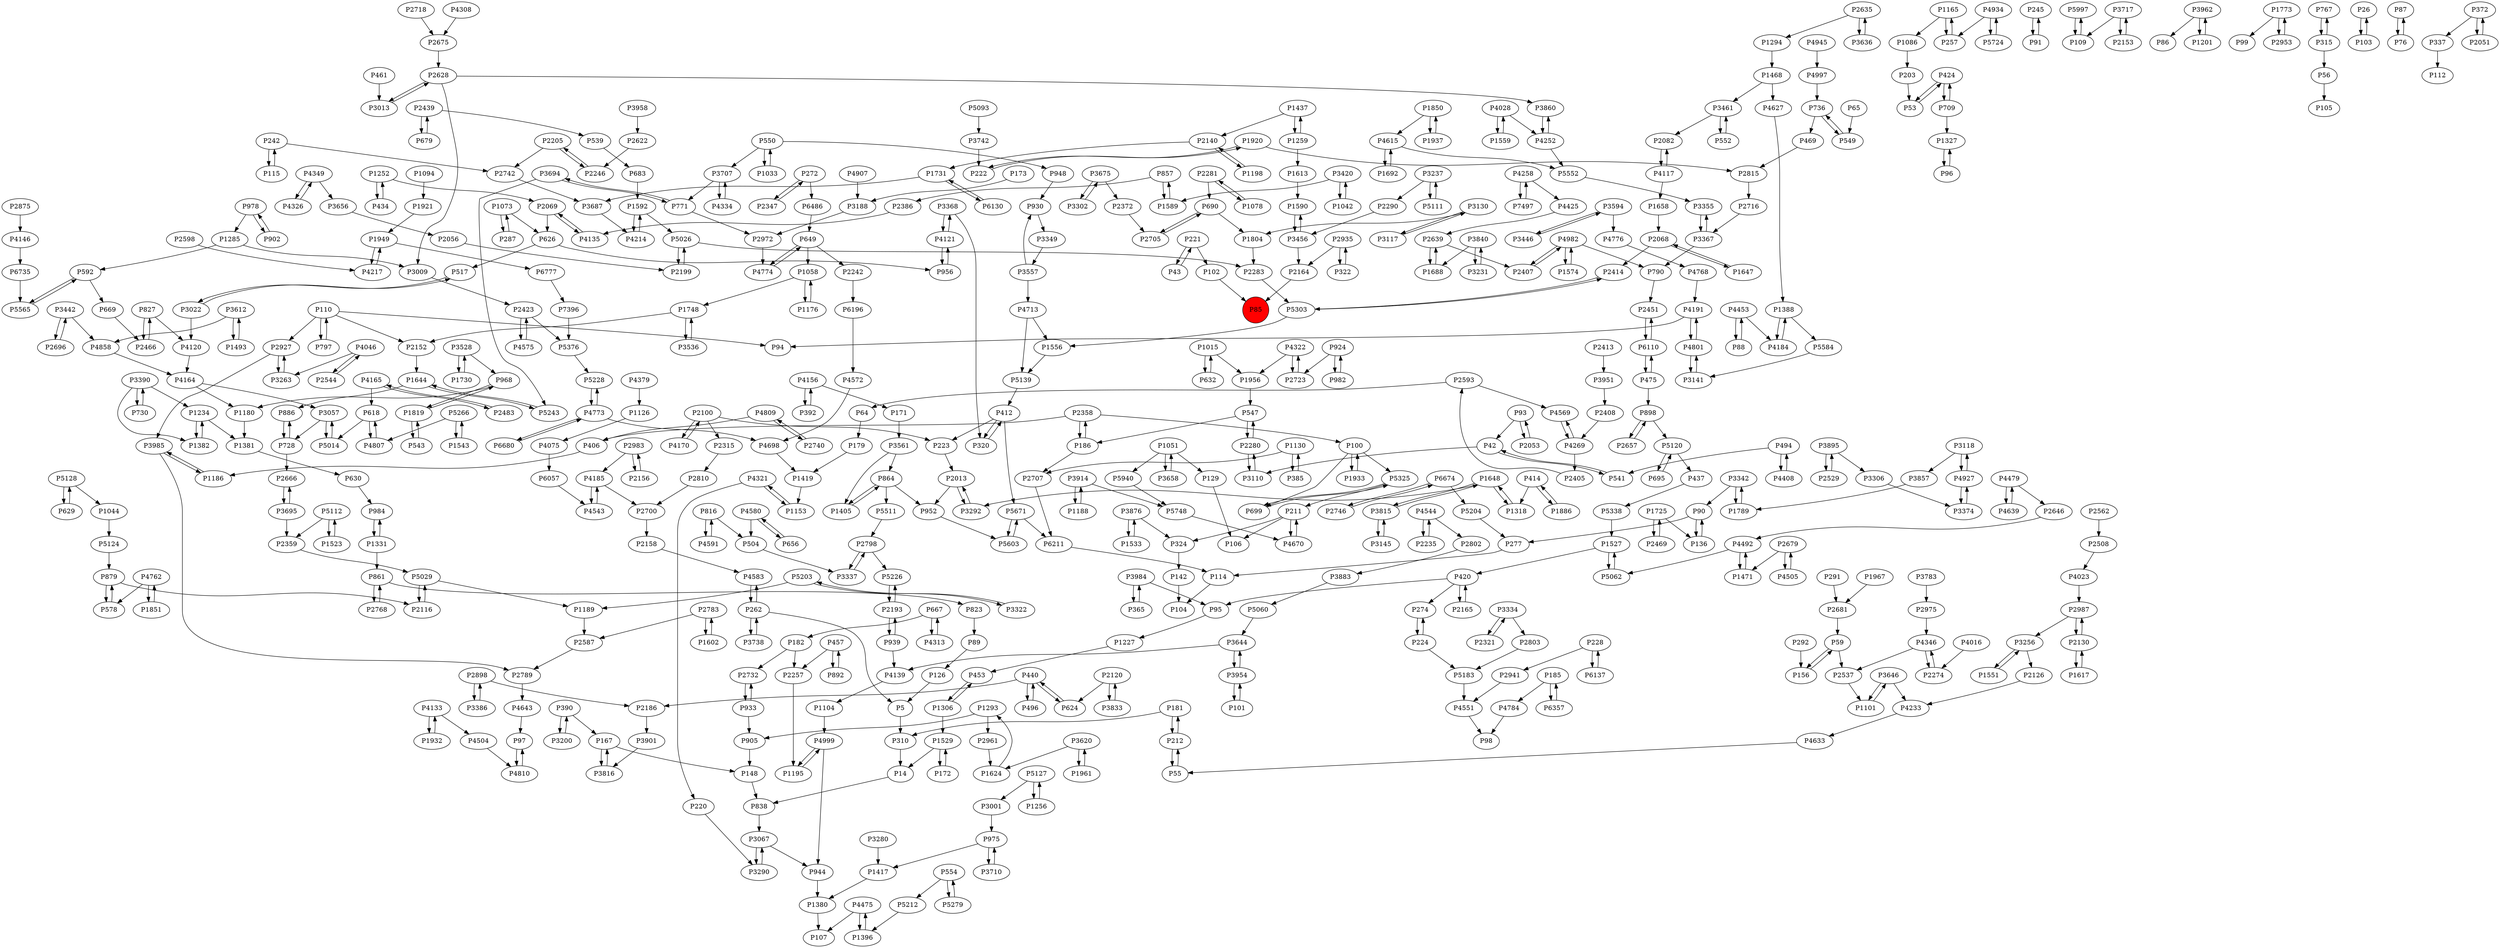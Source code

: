 digraph {
	P181 -> P310
	P6196 -> P4572
	P3860 -> P4252
	P4133 -> P1932
	P1921 -> P1949
	P4615 -> P5552
	P4046 -> P2544
	P320 -> P412
	P1256 -> P5127
	P3188 -> P2972
	P102 -> P85
	P424 -> P53
	P5062 -> P1527
	P5325 -> P699
	P2358 -> P100
	P816 -> P4591
	P5303 -> P1556
	P6110 -> P475
	P2802 -> P3883
	P2696 -> P3442
	P6357 -> P185
	P6680 -> P4773
	P3420 -> P1589
	P1327 -> P96
	P2732 -> P933
	P982 -> P924
	P1165 -> P257
	P3237 -> P5111
	P3130 -> P1804
	P172 -> P1529
	P89 -> P126
	P554 -> P5279
	P3386 -> P2898
	P3783 -> P2975
	P939 -> P2193
	P242 -> P2742
	P245 -> P91
	P975 -> P1417
	P816 -> P504
	P4408 -> P494
	P181 -> P212
	P3695 -> P2666
	P2423 -> P5376
	P167 -> P148
	P3442 -> P2696
	P4776 -> P4768
	P3620 -> P1624
	P709 -> P1327
	P142 -> P104
	P618 -> P5014
	P4133 -> P4504
	P1252 -> P434
	P242 -> P115
	P14 -> P838
	P2789 -> P4643
	P1574 -> P4982
	P2941 -> P4551
	P3954 -> P101
	P2587 -> P2789
	P592 -> P5565
	P1804 -> P2283
	P1234 -> P1381
	P4773 -> P4698
	P2700 -> P2158
	P3895 -> P3306
	P4999 -> P1195
	P1468 -> P4627
	P2130 -> P2987
	P3141 -> P4801
	P905 -> P148
	P4349 -> P3656
	P4544 -> P2802
	P667 -> P182
	P1259 -> P1613
	P2679 -> P4505
	P3302 -> P3675
	P4997 -> P736
	P1388 -> P5584
	P3883 -> P5060
	P4046 -> P3263
	P5128 -> P1044
	P771 -> P2972
	P4809 -> P2740
	P5997 -> P109
	P4615 -> P1692
	P6777 -> P7396
	P3646 -> P4233
	P6674 -> P2746
	P4801 -> P3141
	P3367 -> P790
	P420 -> P2165
	P228 -> P6137
	P1819 -> P968
	P2439 -> P539
	P1850 -> P4615
	P1692 -> P4615
	P4117 -> P2082
	P626 -> P517
	P2705 -> P690
	P42 -> P541
	P4165 -> P618
	P1961 -> P3620
	P898 -> P2657
	P2358 -> P406
	P42 -> P3110
	P136 -> P90
	P1551 -> P3256
	P4583 -> P262
	P2666 -> P3695
	P827 -> P2466
	P440 -> P496
	P3022 -> P4120
	P2681 -> P59
	P1437 -> P2140
	P3620 -> P1961
	P457 -> P892
	P649 -> P1058
	P827 -> P4120
	P4349 -> P4326
	P424 -> P709
	P5060 -> P3644
	P414 -> P1318
	P5748 -> P4670
	P2423 -> P4575
	P97 -> P4810
	P1153 -> P4321
	P4784 -> P98
	P3914 -> P1188
	P4217 -> P1949
	P1493 -> P3612
	P728 -> P2666
	P1731 -> P3687
	P618 -> P4807
	P3951 -> P2408
	P4504 -> P4810
	P5671 -> P5603
	P1044 -> P5124
	P126 -> P5
	P4165 -> P2483
	P1188 -> P3914
	P4120 -> P4164
	P5112 -> P2359
	P5203 -> P3322
	P930 -> P3349
	P4801 -> P4191
	P1658 -> P2068
	P5243 -> P1644
	P2961 -> P1624
	P65 -> P549
	P547 -> P2280
	P179 -> P1419
	P412 -> P223
	P984 -> P1331
	P5120 -> P437
	P3644 -> P3954
	P4773 -> P6680
	P3738 -> P262
	P504 -> P3337
	P2120 -> P624
	P864 -> P5511
	P4214 -> P1592
	P211 -> P106
	P1227 -> P453
	P4575 -> P2423
	P461 -> P3013
	P736 -> P469
	P5671 -> P6211
	P3118 -> P4927
	P2927 -> P3263
	P4269 -> P4569
	P277 -> P114
	P975 -> P3710
	P220 -> P3290
	P861 -> P2768
	P864 -> P952
	P390 -> P167
	P3130 -> P3117
	P857 -> P2386
	P3557 -> P930
	P1956 -> P547
	P1789 -> P3342
	P59 -> P2537
	P592 -> P669
	P437 -> P5338
	P100 -> P1933
	P3342 -> P1789
	P4633 -> P55
	P1644 -> P5243
	P221 -> P102
	P626 -> P956
	P5026 -> P2199
	P2707 -> P6211
	P496 -> P440
	P2280 -> P547
	P2798 -> P5226
	P4698 -> P1419
	P649 -> P2242
	P3337 -> P2798
	P2628 -> P3860
	P469 -> P2815
	P1259 -> P1437
	P823 -> P89
	P257 -> P1165
	P3013 -> P2628
	P1331 -> P861
	P2635 -> P3636
	P3456 -> P2164
	P1725 -> P136
	P101 -> P3954
	P4544 -> P2235
	P453 -> P1306
	P148 -> P838
	P1396 -> P4475
	P3117 -> P3130
	P2274 -> P4346
	P43 -> P221
	P3962 -> P86
	P412 -> P320
	P1648 -> P3292
	P4934 -> P257
	P857 -> P1589
	P3110 -> P2280
	P2975 -> P4346
	P224 -> P274
	P630 -> P984
	P5029 -> P2116
	P6130 -> P1731
	P3717 -> P2153
	P1195 -> P4999
	P1468 -> P3461
	P1527 -> P5062
	P1773 -> P99
	P5584 -> P3141
	P4492 -> P1471
	P550 -> P3707
	P767 -> P315
	P2153 -> P3717
	P1051 -> P3658
	P5203 -> P1189
	P5511 -> P2798
	P1624 -> P1293
	P26 -> P103
	P185 -> P6357
	P1419 -> P1153
	P1559 -> P4028
	P3962 -> P1201
	P541 -> P42
	P3231 -> P3840
	P1933 -> P100
	P2205 -> P2246
	P736 -> P549
	P4170 -> P2100
	P3420 -> P1042
	P1644 -> P886
	P1234 -> P1382
	P3528 -> P1730
	P667 -> P4313
	P5128 -> P629
	P4713 -> P1556
	P3594 -> P3446
	P3067 -> P944
	P2935 -> P2164
	P156 -> P59
	P4191 -> P4801
	P649 -> P4774
	P2935 -> P322
	P3984 -> P365
	P4016 -> P2274
	P3355 -> P3367
	P2158 -> P4583
	P2069 -> P626
	P1417 -> P1380
	P420 -> P274
	P4164 -> P3057
	P1527 -> P420
	P902 -> P978
	P1382 -> P1234
	P2156 -> P2983
	P2408 -> P4269
	P1932 -> P4133
	P322 -> P2935
	P87 -> P76
	P924 -> P982
	P5552 -> P3355
	P2622 -> P2246
	P2639 -> P1688
	P3256 -> P2126
	P2639 -> P2407
	P6735 -> P5565
	P4313 -> P667
	P2898 -> P2186
	P1405 -> P864
	P669 -> P2466
	P90 -> P136
	P4810 -> P97
	P1688 -> P2639
	P5228 -> P4773
	P3200 -> P390
	P406 -> P1186
	P3857 -> P1789
	P390 -> P3200
	P2898 -> P3386
	P2013 -> P3292
	P2116 -> P5029
	P4191 -> P94
	P4591 -> P816
	P291 -> P2681
	P4185 -> P4543
	P2810 -> P2700
	P1886 -> P414
	P59 -> P156
	P2469 -> P1725
	P2413 -> P3951
	P3536 -> P1748
	P1165 -> P1086
	P2783 -> P2587
	P4139 -> P1104
	P1293 -> P2961
	P315 -> P56
	P4453 -> P88
	P4551 -> P98
	P337 -> P112
	P171 -> P3561
	P730 -> P3390
	P3349 -> P3557
	P1617 -> P2130
	P4858 -> P4164
	P186 -> P2358
	P3658 -> P1051
	P4028 -> P1559
	P1285 -> P592
	P1130 -> P385
	P3612 -> P1493
	P475 -> P898
	P2593 -> P4569
	P1589 -> P857
	P2281 -> P1078
	P4185 -> P2700
	P3612 -> P4858
	P771 -> P3694
	P392 -> P4156
	P624 -> P440
	P2246 -> P2205
	P550 -> P948
	P924 -> P2723
	P372 -> P337
	P1051 -> P129
	P952 -> P5603
	P5724 -> P4934
	P2483 -> P4165
	P3334 -> P2321
	P5325 -> P211
	P228 -> P2941
	P2120 -> P3833
	P4809 -> P406
	P6486 -> P649
	P1078 -> P2281
	P2875 -> P4146
	P2635 -> P1294
	P1920 -> P222
	P4252 -> P5552
	P4326 -> P4349
	P114 -> P104
	P1015 -> P1956
	P2451 -> P6110
	P4346 -> P2537
	P3710 -> P975
	P4945 -> P4997
	P4643 -> P97
	P100 -> P699
	P552 -> P3461
	P879 -> P578
	P3816 -> P167
	P4258 -> P7497
	P475 -> P6110
	P2359 -> P5029
	P578 -> P879
	P5127 -> P3001
	P2283 -> P5303
	P4258 -> P4425
	P420 -> P95
	P2140 -> P1198
	P56 -> P105
	P3954 -> P3644
	P695 -> P5120
	P262 -> P5
	P2646 -> P4492
	P1073 -> P287
	P3833 -> P2120
	P4543 -> P4185
	P2013 -> P952
	P4164 -> P1180
	P3001 -> P975
	P115 -> P242
	P3594 -> P4776
	P457 -> P2257
	P3390 -> P730
	P1058 -> P1176
	P182 -> P2732
	P3367 -> P3355
	P543 -> P1819
	P1920 -> P2815
	P2100 -> P4170
	P4934 -> P5724
	P4999 -> P944
	P5 -> P310
	P1086 -> P203
	P838 -> P3067
	P1042 -> P3420
	P292 -> P156
	P3984 -> P95
	P103 -> P26
	P1051 -> P5940
	P1180 -> P1381
	P728 -> P886
	P1851 -> P4762
	P6110 -> P2451
	P4774 -> P649
	P3694 -> P5243
	P3840 -> P3231
	P93 -> P42
	P2199 -> P5026
	P5029 -> P1189
	P2718 -> P2675
	P1294 -> P1468
	P1437 -> P1259
	P412 -> P5671
	P2593 -> P64
	P4479 -> P2646
	P3237 -> P2290
	P1252 -> P2069
	P2598 -> P4217
	P4334 -> P3707
	P3256 -> P1551
	P2987 -> P2130
	P3368 -> P320
	P4453 -> P4184
	P5112 -> P1523
	P3815 -> P1648
	P1388 -> P4184
	P1647 -> P2068
	P690 -> P1804
	P2053 -> P93
	P3322 -> P5203
	P2983 -> P4185
	P1130 -> P2707
	P3334 -> P2803
	P1748 -> P3536
	P2386 -> P4135
	P7497 -> P4258
	P3958 -> P2622
	P3290 -> P3067
	P95 -> P1227
	P709 -> P424
	P3145 -> P3815
	P5127 -> P1256
	P1058 -> P1748
	P5111 -> P3237
	P1381 -> P630
	P5212 -> P1396
	P864 -> P1405
	P100 -> P5325
	P1101 -> P3646
	P2372 -> P2705
	P1015 -> P632
	P1949 -> P6777
	P1613 -> P1590
	P4762 -> P1851
	P4982 -> P1574
	P129 -> P106
	P2290 -> P3456
	P2927 -> P3985
	P933 -> P2732
	P5226 -> P2193
	P2628 -> P3013
	P2130 -> P1617
	P440 -> P624
	P4762 -> P578
	P2193 -> P939
	P5376 -> P5228
	P4379 -> P1126
	P1094 -> P1921
	P892 -> P457
	P1543 -> P5266
	P1648 -> P1318
	P797 -> P110
	P4580 -> P656
	P3067 -> P3290
	P76 -> P87
	P5124 -> P879
	P3557 -> P4713
	P879 -> P2116
	P1126 -> P4075
	P1176 -> P1058
	P968 -> P1180
	P629 -> P5128
	P5204 -> P277
	P2742 -> P3687
	P3815 -> P3145
	P211 -> P4670
	P4184 -> P1388
	P1949 -> P4217
	P4321 -> P220
	P3442 -> P4858
	P683 -> P1592
	P3914 -> P5748
	P3528 -> P968
	P5026 -> P2283
	P2280 -> P3110
	P790 -> P2451
	P434 -> P1252
	P2544 -> P4046
	P3263 -> P2927
	P4713 -> P5139
	P3342 -> P90
	P1293 -> P905
	P1198 -> P2140
	P5139 -> P412
	P5338 -> P1527
	P4982 -> P2407
	P4580 -> P504
	P494 -> P4408
	P2537 -> P1101
	P7396 -> P5376
	P315 -> P767
	P5266 -> P4807
	P1306 -> P1529
	P5303 -> P2414
	P978 -> P902
	P1556 -> P5139
	P1306 -> P453
	P2056 -> P2199
	P5266 -> P1543
	P4156 -> P392
	P978 -> P1285
	P2205 -> P2742
	P3675 -> P3302
	P272 -> P6486
	P2405 -> P2593
	P3985 -> P2789
	P287 -> P1073
	P2466 -> P827
	P4475 -> P107
	P1033 -> P550
	P173 -> P3188
	P2358 -> P186
	P2508 -> P4023
	P3707 -> P4334
	P656 -> P4580
	P3461 -> P552
	P3707 -> P771
	P2082 -> P4117
	P3687 -> P4214
	P6674 -> P5204
	P1186 -> P3985
	P2803 -> P5183
	P1201 -> P3962
	P4028 -> P4252
	P110 -> P2152
	P4322 -> P2723
	P939 -> P4139
	P1602 -> P2783
	P3742 -> P222
	P2529 -> P3895
	P1773 -> P2953
	P372 -> P2051
	P221 -> P43
	P948 -> P930
	P1523 -> P5112
	P494 -> P541
	P1592 -> P4214
	P5279 -> P554
	P167 -> P3816
	P1748 -> P2152
	P3694 -> P771
	P3561 -> P1405
	P4252 -> P3860
	P3057 -> P5014
	P1725 -> P2469
	P5120 -> P695
	P4322 -> P1956
	P898 -> P5120
	P96 -> P1327
	P2983 -> P2156
	P4627 -> P1388
	P5565 -> P592
	P1533 -> P3876
	P3022 -> P517
	P2972 -> P4774
	P212 -> P181
	P3636 -> P2635
	P2068 -> P2414
	P324 -> P142
	P2768 -> P861
	P1285 -> P3009
	P2716 -> P3367
	P3901 -> P3816
	P3644 -> P4139
	P539 -> P683
	P1592 -> P5026
	P110 -> P797
	P2679 -> P1471
	P4768 -> P4191
	P3675 -> P2372
	P185 -> P4784
	P2100 -> P2315
	P1590 -> P3456
	P1380 -> P107
	P186 -> P2707
	P385 -> P1130
	P690 -> P2705
	P2723 -> P4322
	P182 -> P2257
	P2242 -> P6196
	P5093 -> P3742
	P5014 -> P3057
	P3561 -> P864
	P2414 -> P5303
	P203 -> P53
	P4269 -> P2405
	P4023 -> P2987
	P2100 -> P223
	P3368 -> P4121
	P4927 -> P3118
	P2657 -> P898
	P3717 -> P109
	P1648 -> P3815
	P3057 -> P728
	P4907 -> P3188
	P4505 -> P2679
	P4135 -> P2069
	P3461 -> P2082
	P2164 -> P85
	P3374 -> P4927
	P55 -> P212
	P554 -> P5212
	P4425 -> P2639
	P4121 -> P3368
	P4121 -> P956
	P2439 -> P679
	P3695 -> P2359
	P440 -> P2186
	P547 -> P186
	P2051 -> P372
	P1331 -> P984
	P262 -> P4583
	P1819 -> P543
	P3876 -> P324
	P549 -> P736
	P5603 -> P5671
	P2193 -> P5226
	P944 -> P1380
	P3876 -> P1533
	P3009 -> P2423
	P699 -> P5325
	P2068 -> P1647
	P414 -> P1886
	P4569 -> P4269
	P2798 -> P3337
	P968 -> P1819
	P2407 -> P4982
	P3895 -> P2529
	P222 -> P1920
	P2321 -> P3334
	P90 -> P277
	P272 -> P2347
	P3456 -> P1590
	P4492 -> P5062
	P3280 -> P1417
	P64 -> P179
	P365 -> P3984
	P3292 -> P2013
	P4982 -> P790
	P4075 -> P6057
	P550 -> P1033
	P1937 -> P1850
	P2281 -> P690
	P2746 -> P6674
	P2347 -> P272
	P2815 -> P2716
	P4639 -> P4479
	P886 -> P728
	P1471 -> P4492
	P3390 -> P1234
	P4572 -> P4698
	P4321 -> P1153
	P1731 -> P6130
	P3446 -> P3594
	P1529 -> P172
	P212 -> P55
	P110 -> P94
	P88 -> P4453
	P4479 -> P4639
	P4117 -> P1658
	P4807 -> P618
	P274 -> P224
	P2987 -> P3256
	P2235 -> P4544
	P2152 -> P1644
	P6137 -> P228
	P4346 -> P2274
	P4927 -> P3374
	P2126 -> P4233
	P1850 -> P1937
	P517 -> P3022
	P4156 -> P171
	P2140 -> P1731
	P679 -> P2439
	P3390 -> P1382
	P3646 -> P1101
	P2628 -> P3009
	P1104 -> P4999
	P3985 -> P1186
	P4233 -> P4633
	P1318 -> P1648
	P956 -> P4121
	P3656 -> P2056
	P1967 -> P2681
	P211 -> P324
	P2257 -> P1195
	P310 -> P14
	P4670 -> P211
	P2675 -> P2628
	P2186 -> P3901
	P2953 -> P1773
	P53 -> P424
	P2069 -> P4135
	P3306 -> P3374
	P4773 -> P5228
	P1529 -> P14
	P2165 -> P420
	P2315 -> P2810
	P262 -> P3738
	P6211 -> P114
	P2740 -> P4809
	P1730 -> P3528
	P4146 -> P6735
	P2783 -> P1602
	P224 -> P5183
	P223 -> P2013
	P3840 -> P1688
	P933 -> P905
	P93 -> P2053
	P5183 -> P4551
	P1073 -> P626
	P2562 -> P2508
	P6057 -> P4543
	P861 -> P823
	P1189 -> P2587
	P632 -> P1015
	P5940 -> P5748
	P110 -> P2927
	P4308 -> P2675
	P109 -> P5997
	P4475 -> P1396
	P3118 -> P3857
	P91 -> P245
	P85 [shape=circle]
	P85 [style=filled]
	P85 [fillcolor=red]
}